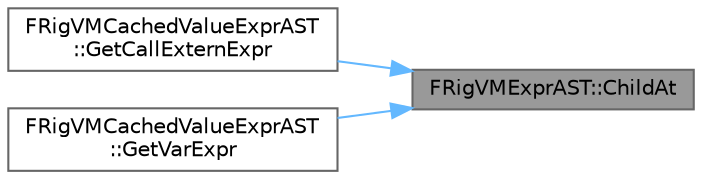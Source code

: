 digraph "FRigVMExprAST::ChildAt"
{
 // INTERACTIVE_SVG=YES
 // LATEX_PDF_SIZE
  bgcolor="transparent";
  edge [fontname=Helvetica,fontsize=10,labelfontname=Helvetica,labelfontsize=10];
  node [fontname=Helvetica,fontsize=10,shape=box,height=0.2,width=0.4];
  rankdir="RL";
  Node1 [id="Node000001",label="FRigVMExprAST::ChildAt",height=0.2,width=0.4,color="gray40", fillcolor="grey60", style="filled", fontcolor="black",tooltip="templated getter to retrieve a child with a given index type checking will occur within the To method..."];
  Node1 -> Node2 [id="edge1_Node000001_Node000002",dir="back",color="steelblue1",style="solid",tooltip=" "];
  Node2 [id="Node000002",label="FRigVMCachedValueExprAST\l::GetCallExternExpr",height=0.2,width=0.4,color="grey40", fillcolor="white", style="filled",URL="$dd/d2f/classFRigVMCachedValueExprAST.html#a2c2ee55403575549dd5dc3926b3469e6",tooltip=" "];
  Node1 -> Node3 [id="edge2_Node000001_Node000003",dir="back",color="steelblue1",style="solid",tooltip=" "];
  Node3 [id="Node000003",label="FRigVMCachedValueExprAST\l::GetVarExpr",height=0.2,width=0.4,color="grey40", fillcolor="white", style="filled",URL="$dd/d2f/classFRigVMCachedValueExprAST.html#a654ce8e390a8368bcf035dab1e306a4d",tooltip=" "];
}
